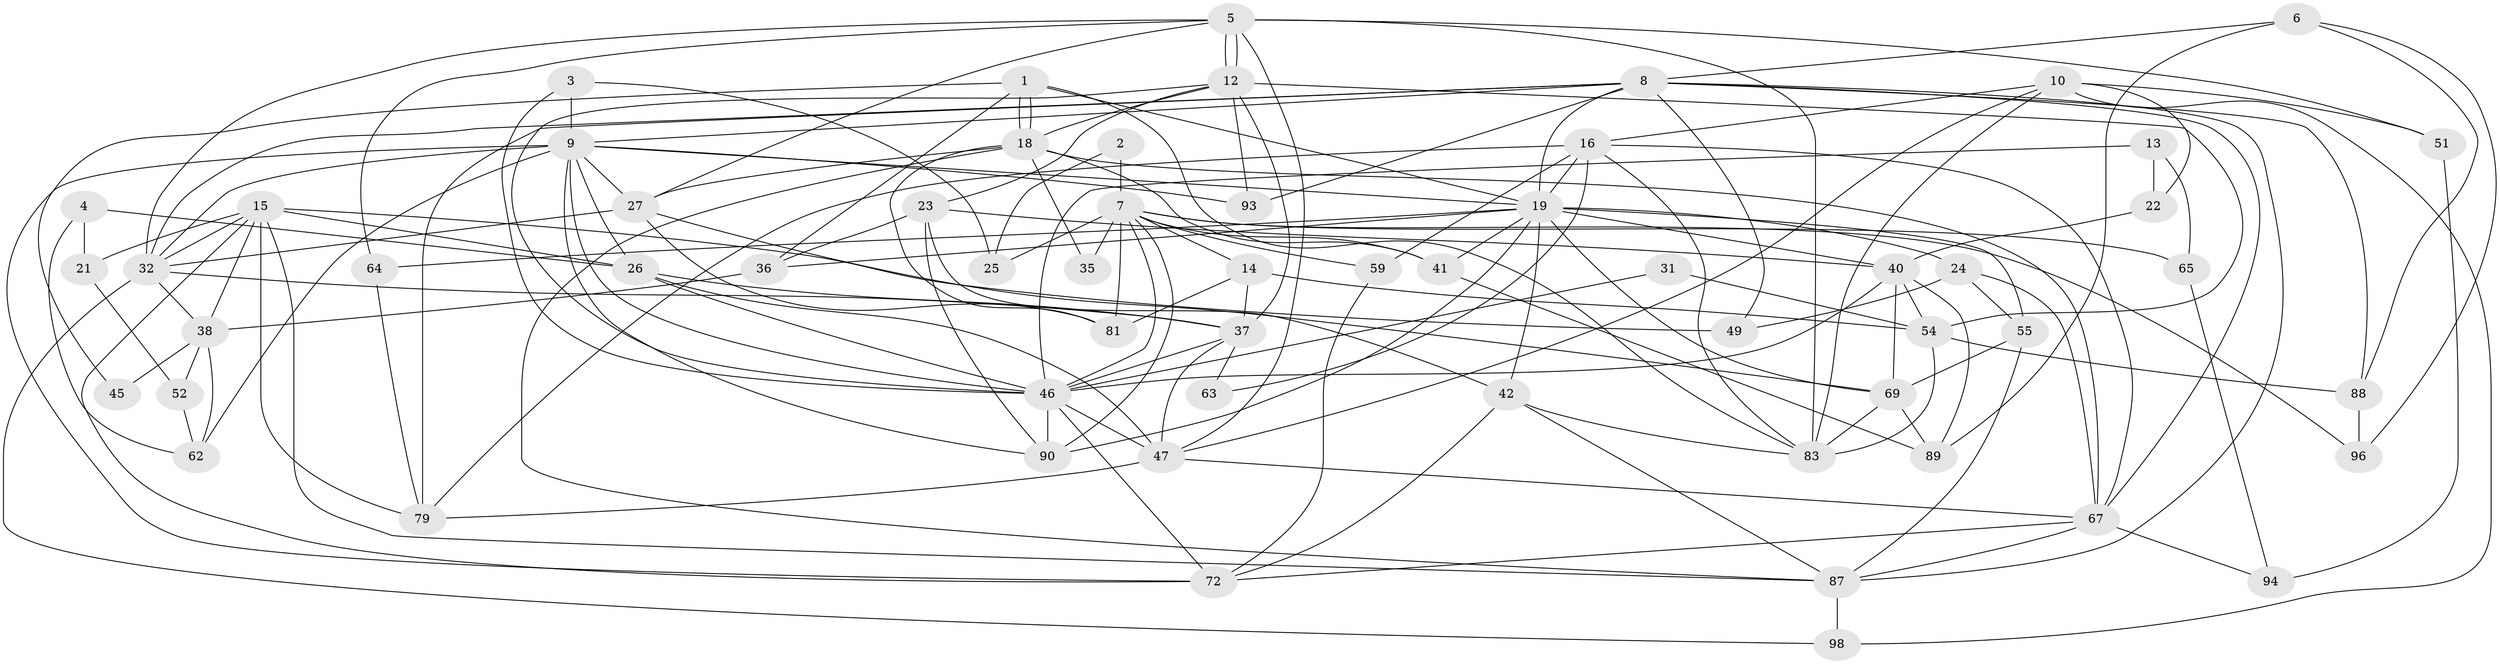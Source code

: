 // original degree distribution, {6: 0.09900990099009901, 2: 0.10891089108910891, 3: 0.26732673267326734, 4: 0.2871287128712871, 5: 0.21782178217821782, 8: 0.009900990099009901, 7: 0.009900990099009901}
// Generated by graph-tools (version 1.1) at 2025/18/03/04/25 18:18:57]
// undirected, 60 vertices, 157 edges
graph export_dot {
graph [start="1"]
  node [color=gray90,style=filled];
  1;
  2;
  3;
  4;
  5 [super="+28+57"];
  6;
  7 [super="+34+48"];
  8 [super="+86+11"];
  9 [super="+17"];
  10 [super="+95"];
  12 [super="+39+20"];
  13;
  14;
  15 [super="+33"];
  16 [super="+101"];
  18 [super="+30"];
  19 [super="+29+44"];
  21;
  22;
  23;
  24;
  25;
  26 [super="+85"];
  27 [super="+84"];
  31;
  32;
  35;
  36;
  37 [super="+61"];
  38 [super="+92"];
  40 [super="+60"];
  41;
  42 [super="+76"];
  45;
  46 [super="+70+78+99"];
  47 [super="+66+73"];
  49;
  51;
  52 [super="+68"];
  54 [super="+97"];
  55;
  59;
  62;
  63;
  64;
  65;
  67 [super="+82"];
  69 [super="+75"];
  72 [super="+77"];
  79;
  81;
  83;
  87 [super="+100"];
  88 [super="+91"];
  89;
  90;
  93;
  94;
  96;
  98;
  1 -- 83;
  1 -- 18;
  1 -- 18;
  1 -- 19;
  1 -- 36;
  1 -- 45;
  2 -- 25;
  2 -- 7;
  3 -- 9;
  3 -- 25;
  3 -- 46;
  4 -- 62;
  4 -- 21;
  4 -- 26;
  5 -- 12;
  5 -- 12;
  5 -- 32;
  5 -- 27;
  5 -- 64;
  5 -- 51;
  5 -- 83;
  5 -- 47;
  6 -- 89;
  6 -- 88;
  6 -- 96;
  6 -- 8;
  7 -- 59;
  7 -- 25;
  7 -- 65;
  7 -- 96;
  7 -- 35;
  7 -- 14;
  7 -- 81;
  7 -- 41;
  7 -- 90;
  7 -- 46;
  8 -- 9;
  8 -- 88;
  8 -- 32;
  8 -- 93;
  8 -- 49;
  8 -- 67;
  8 -- 19;
  8 -- 87;
  8 -- 79;
  9 -- 90;
  9 -- 32;
  9 -- 46;
  9 -- 19;
  9 -- 72;
  9 -- 26;
  9 -- 27;
  9 -- 93;
  9 -- 62;
  10 -- 98;
  10 -- 47;
  10 -- 51;
  10 -- 16;
  10 -- 83;
  10 -- 22;
  12 -- 37;
  12 -- 54 [weight=2];
  12 -- 23;
  12 -- 93;
  12 -- 46;
  12 -- 18;
  13 -- 65;
  13 -- 22;
  13 -- 46;
  14 -- 37;
  14 -- 54;
  14 -- 81;
  15 -- 49;
  15 -- 21;
  15 -- 32;
  15 -- 38;
  15 -- 87;
  15 -- 72;
  15 -- 26;
  15 -- 79;
  16 -- 59;
  16 -- 63;
  16 -- 67;
  16 -- 83;
  16 -- 19;
  16 -- 79;
  18 -- 67;
  18 -- 81;
  18 -- 35;
  18 -- 87;
  18 -- 41;
  18 -- 27;
  19 -- 41;
  19 -- 69;
  19 -- 55;
  19 -- 24;
  19 -- 40;
  19 -- 64;
  19 -- 36;
  19 -- 90;
  19 -- 42;
  21 -- 52;
  22 -- 40;
  23 -- 40;
  23 -- 36;
  23 -- 90;
  23 -- 42;
  24 -- 55;
  24 -- 67;
  24 -- 49;
  26 -- 37;
  26 -- 46;
  26 -- 47;
  27 -- 81;
  27 -- 32;
  27 -- 69;
  31 -- 54;
  31 -- 46;
  32 -- 37;
  32 -- 38;
  32 -- 98;
  36 -- 38;
  37 -- 47 [weight=2];
  37 -- 46;
  37 -- 63;
  38 -- 45;
  38 -- 62;
  38 -- 52;
  40 -- 46;
  40 -- 69;
  40 -- 89;
  40 -- 54;
  41 -- 89;
  42 -- 72;
  42 -- 83;
  42 -- 87;
  46 -- 47;
  46 -- 72;
  46 -- 90;
  47 -- 67;
  47 -- 79;
  51 -- 94;
  52 -- 62;
  54 -- 83;
  54 -- 88;
  55 -- 87;
  55 -- 69;
  59 -- 72;
  64 -- 79;
  65 -- 94;
  67 -- 87;
  67 -- 72;
  67 -- 94;
  69 -- 89;
  69 -- 83;
  87 -- 98;
  88 -- 96;
}

